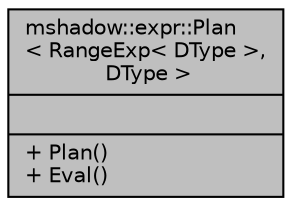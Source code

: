 digraph "mshadow::expr::Plan&lt; RangeExp&lt; DType &gt;, DType &gt;"
{
 // LATEX_PDF_SIZE
  edge [fontname="Helvetica",fontsize="10",labelfontname="Helvetica",labelfontsize="10"];
  node [fontname="Helvetica",fontsize="10",shape=record];
  Node1 [label="{mshadow::expr::Plan\l\< RangeExp\< DType \>,\l DType \>\n||+ Plan()\l+ Eval()\l}",height=0.2,width=0.4,color="black", fillcolor="grey75", style="filled", fontcolor="black",tooltip=" "];
}
